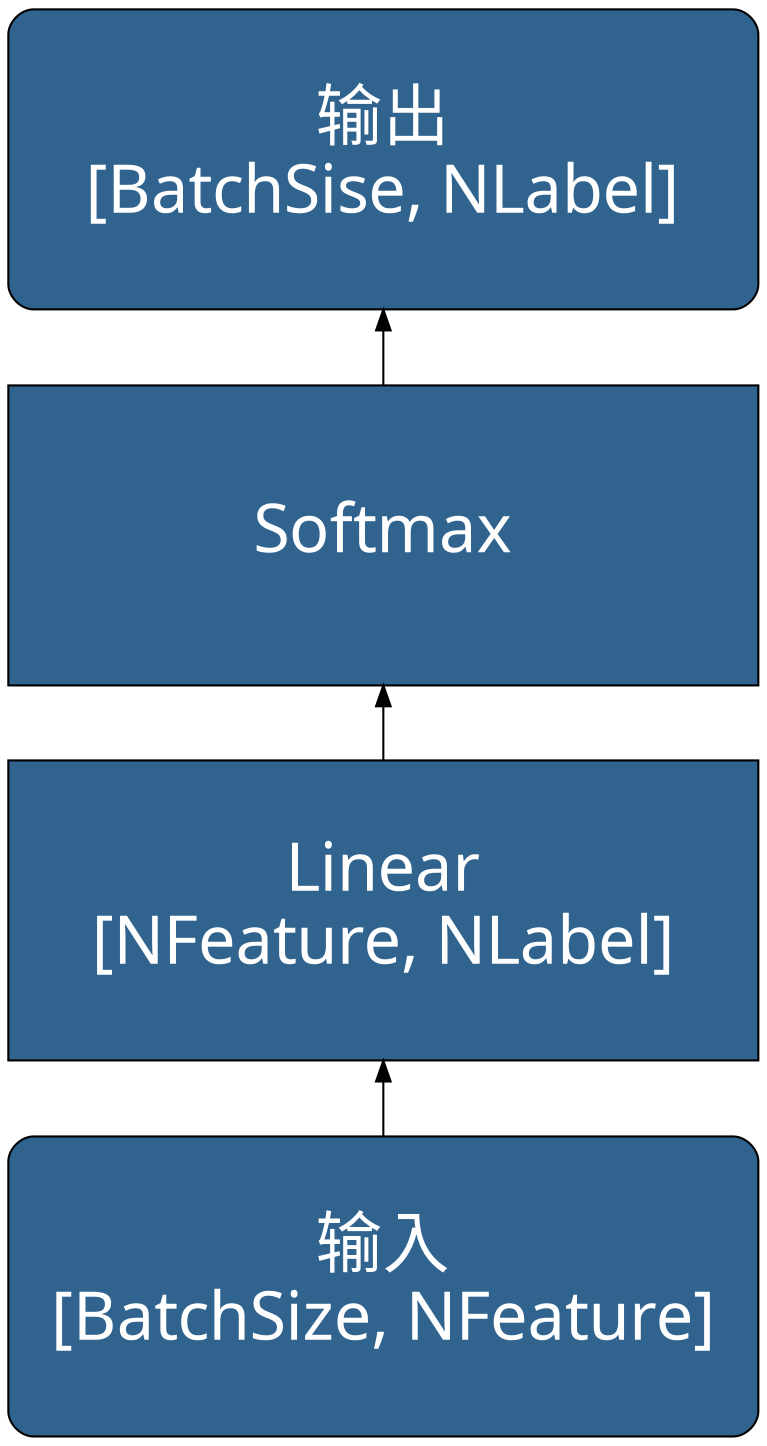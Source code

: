 digraph SoftmaxRegression {
	rankdir=BT
    node [
		style=filled, 
		color=Black
		fontcolor=White, 
		fillcolor="#30638e", 
		fontname="SimHei",
		fontsize=32,
		width=5, height=2,
		shape="box",
	]
	
	
	inp     [label="输入\n[BatchSize, NFeature]", shape="Mrecord"]
	ll      [label="Linear\n[NFeature, NLabel]"]
	softmax [label="Softmax"]
	oup     [label="输出\n[BatchSise, NLabel]", shape="Mrecord"]
	
	inp -> ll -> softmax -> oup
}